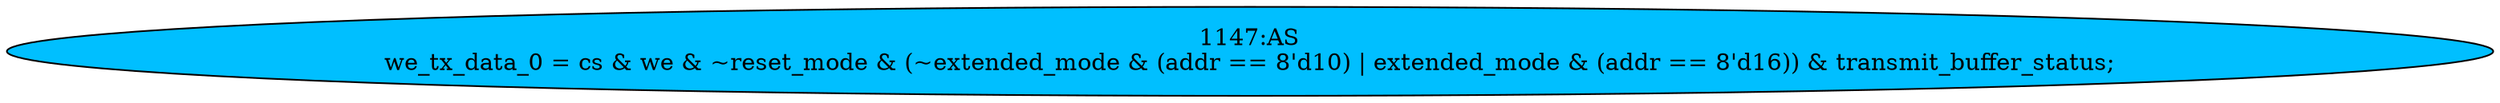 strict digraph "" {
	node [label="\N"];
	"1147:AS"	 [ast="<pyverilog.vparser.ast.Assign object at 0x7fd7734d5650>",
		def_var="['we_tx_data_0']",
		fillcolor=deepskyblue,
		label="1147:AS
we_tx_data_0 = cs & we & ~reset_mode & (~extended_mode & (addr == 8'd10) | extended_mode & (addr == 8'd16)) & transmit_buffer_\
status;",
		statements="[]",
		style=filled,
		typ=Assign,
		use_var="['cs', 'we', 'reset_mode', 'extended_mode', 'addr', 'extended_mode', 'addr', 'transmit_buffer_status']"];
}
